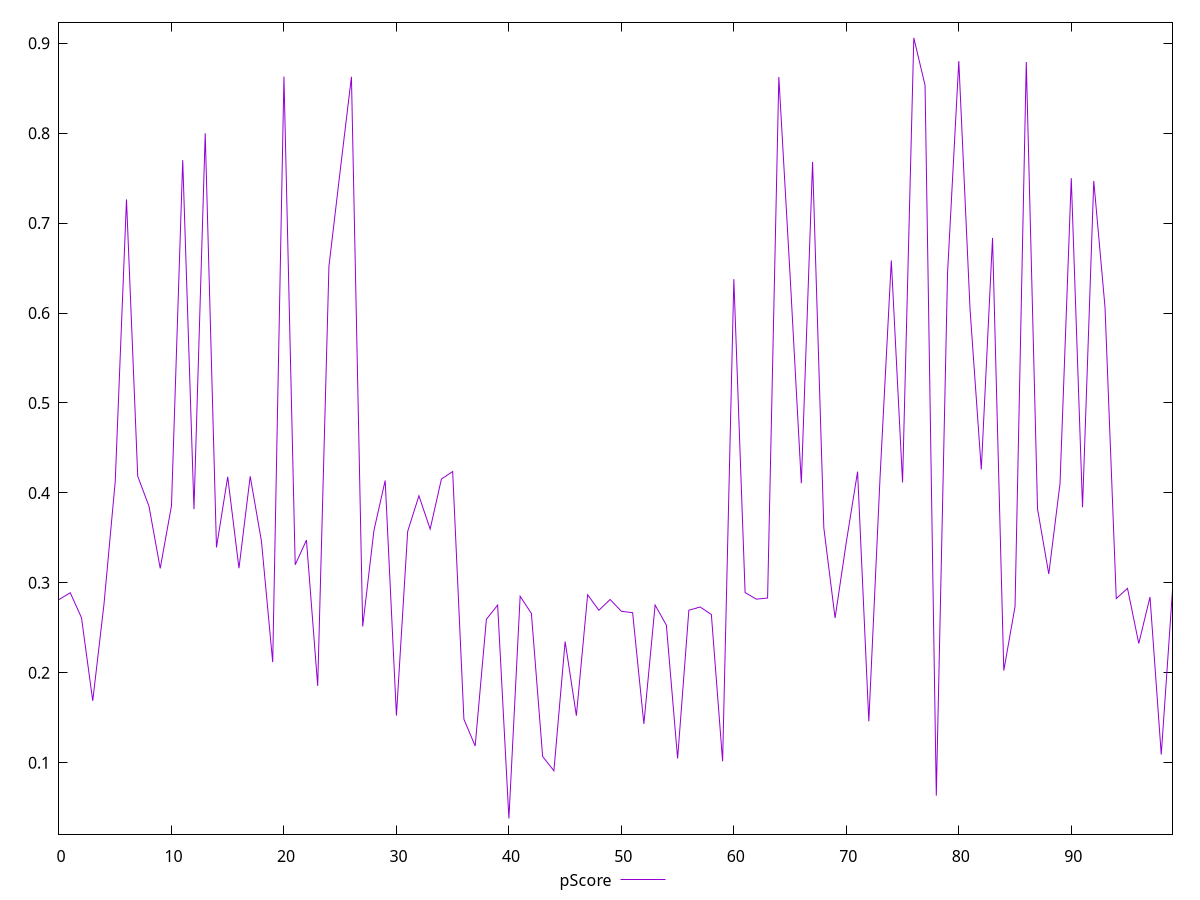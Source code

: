 reset

$pScore <<EOF
0 0.2813674366789616
1 0.28899472307407365
2 0.2611859185378024
3 0.16881492667663334
4 0.276330184991409
5 0.4127683557468686
6 0.7263310168639764
7 0.4184588898520108
8 0.38520605963310833
9 0.31605893663562107
10 0.38578260492985517
11 0.7699678347234068
12 0.3819788196725506
13 0.7998785229276252
14 0.339344088465187
15 0.4179219830870817
16 0.31624913292620244
17 0.4184314680408848
18 0.3461966681033238
19 0.21179383866140827
20 0.8628446469119275
21 0.3200981635610626
22 0.347491973679256
23 0.18543334265374056
24 0.6520006251391165
25 0.7581917496233253
26 0.8626352401235434
27 0.2515157061761906
28 0.3582109363069085
29 0.41381293097013283
30 0.1524001522055301
31 0.35717991751779005
32 0.3967761274947484
33 0.35976639456355525
34 0.41539514383567666
35 0.42377066762837695
36 0.1483153321763898
37 0.1186394439320278
38 0.2594966674971925
39 0.2752557239736555
40 0.037959437294505405
41 0.28505406732633176
42 0.26595647110614284
43 0.10690779328557726
44 0.09107973728290142
45 0.23471624398138868
46 0.1522773381345719
47 0.28676546559198646
48 0.26949067585466896
49 0.28148813689673713
50 0.26838529036617925
51 0.2667944308348534
52 0.14319585591869394
53 0.2752893131113198
54 0.25293950567746254
55 0.10466935915427267
56 0.26956032230746485
57 0.27313637861347784
58 0.264841935272902
59 0.10162411446357811
60 0.637685424096575
61 0.28918940386118913
62 0.2818767039720125
63 0.2830943582532006
64 0.862431912644128
65 0.6419249966331673
66 0.41063948830001606
67 0.7679885967465627
68 0.36118677256647186
69 0.2609451770729762
70 0.345330850269035
71 0.42360756319226933
72 0.1460295106738998
73 0.4175223232598082
74 0.658481504115218
75 0.41165401952038483
76 0.905885969034842
77 0.8531868331553998
78 0.0634092252742855
79 0.6444679971846117
80 0.8801204266851721
81 0.604117073440652
82 0.42602717556289005
83 0.6835109033866424
84 0.2024575907015162
85 0.27364008997669764
86 0.8790836896058453
87 0.38223031342603925
88 0.3098061593866596
89 0.4103482656999577
90 0.7499224086886886
91 0.38403351243270484
92 0.7468675980504744
93 0.6063914190413845
94 0.28251223101163453
95 0.293872520900711
96 0.2325422610524821
97 0.28425786635951195
98 0.10905521518166755
99 0.2917518763536415
EOF

set key outside below
set xrange [0:99]
set yrange [0.020600906659698673:0.9232444996696487]
set trange [0.020600906659698673:0.9232444996696487]
set terminal svg size 640, 500 enhanced background rgb 'white'
set output "reprap/first-meaningful-paint/samples/pages+cached+noexternal+nomedia+nocss+nojs/pScore/values.svg"

plot $pScore title "pScore" with line

reset
